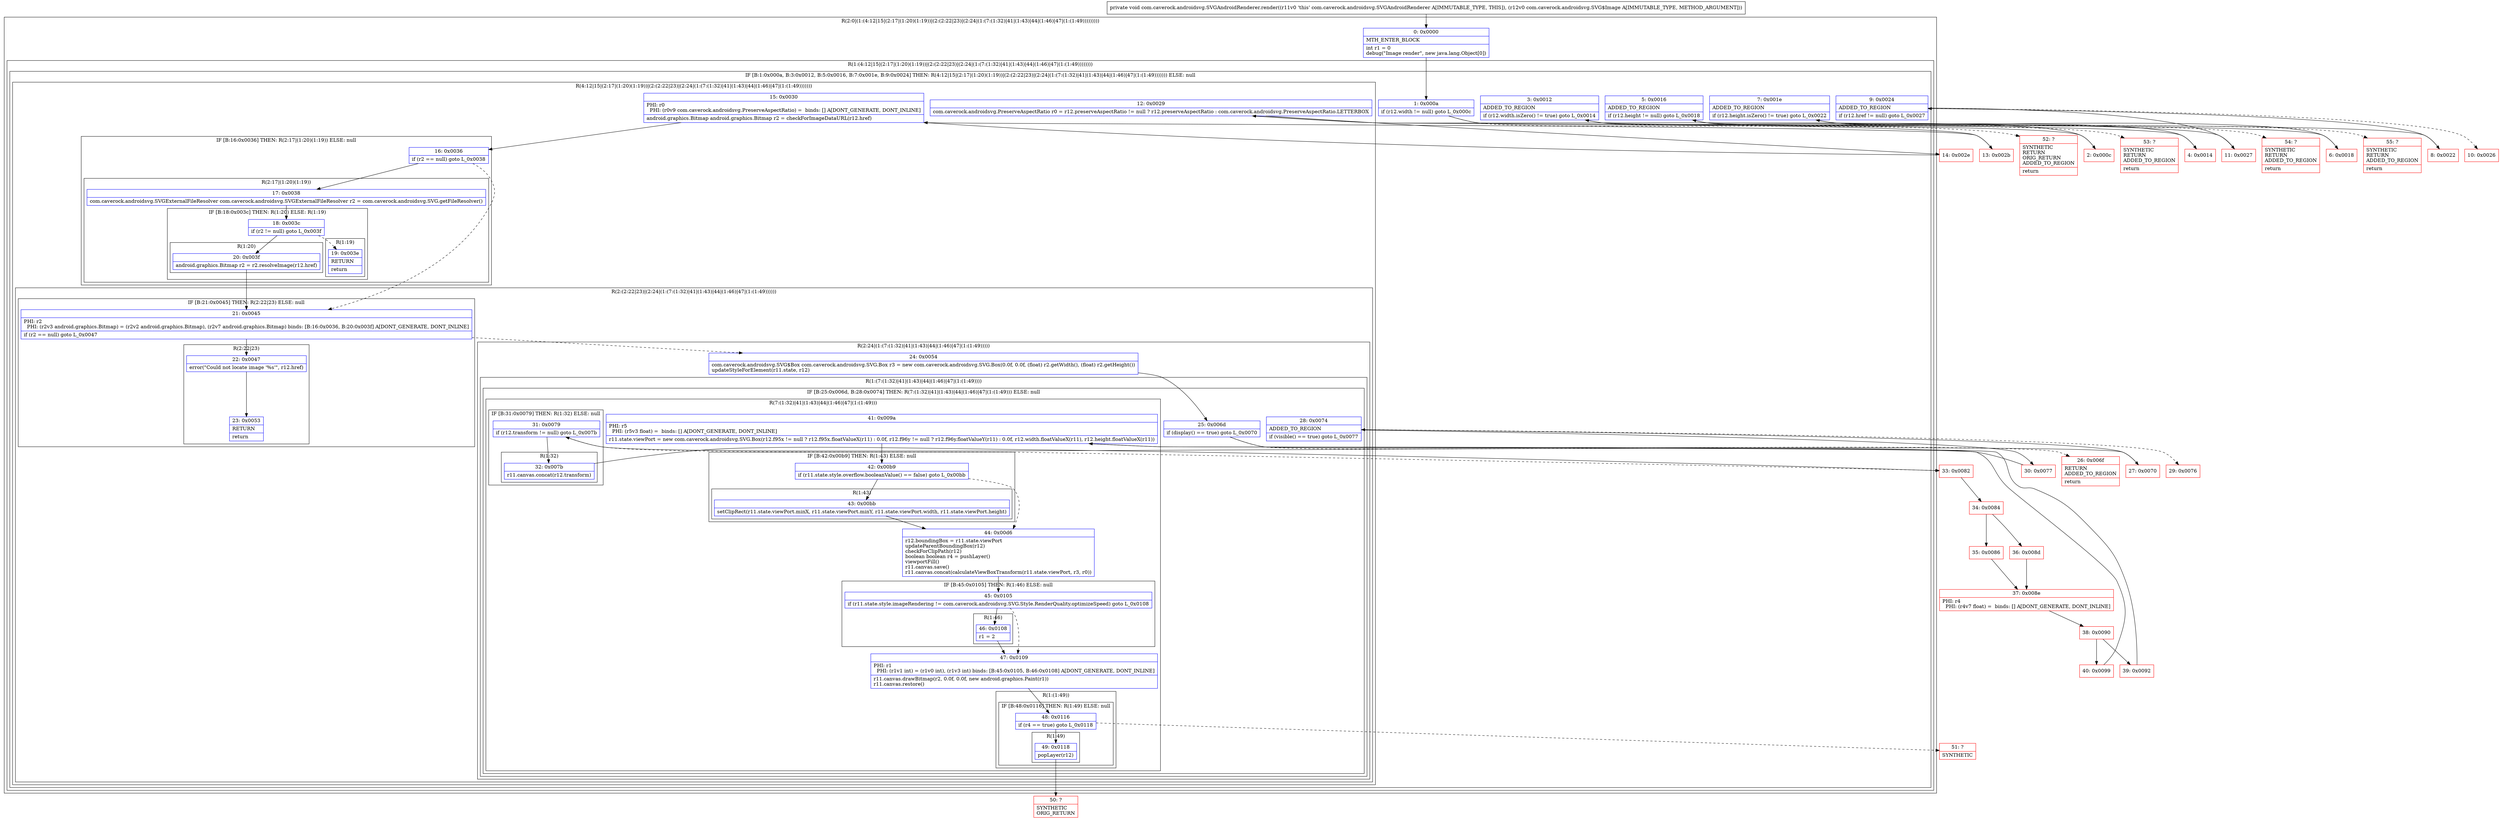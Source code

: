 digraph "CFG forcom.caverock.androidsvg.SVGAndroidRenderer.render(Lcom\/caverock\/androidsvg\/SVG$Image;)V" {
subgraph cluster_Region_696370045 {
label = "R(2:0|(1:(4:12|15|(2:17|(1:20)(1:19))|(2:(2:22|23)|(2:24|(1:(7:(1:32)|41|(1:43)|44|(1:46)|47|(1:(1:49)))))))))";
node [shape=record,color=blue];
Node_0 [shape=record,label="{0\:\ 0x0000|MTH_ENTER_BLOCK\l|int r1 = 0\ldebug(\"Image render\", new java.lang.Object[0])\l}"];
subgraph cluster_Region_851043126 {
label = "R(1:(4:12|15|(2:17|(1:20)(1:19))|(2:(2:22|23)|(2:24|(1:(7:(1:32)|41|(1:43)|44|(1:46)|47|(1:(1:49))))))))";
node [shape=record,color=blue];
subgraph cluster_IfRegion_739307390 {
label = "IF [B:1:0x000a, B:3:0x0012, B:5:0x0016, B:7:0x001e, B:9:0x0024] THEN: R(4:12|15|(2:17|(1:20)(1:19))|(2:(2:22|23)|(2:24|(1:(7:(1:32)|41|(1:43)|44|(1:46)|47|(1:(1:49))))))) ELSE: null";
node [shape=record,color=blue];
Node_1 [shape=record,label="{1\:\ 0x000a|if (r12.width != null) goto L_0x000c\l}"];
Node_3 [shape=record,label="{3\:\ 0x0012|ADDED_TO_REGION\l|if (r12.width.isZero() != true) goto L_0x0014\l}"];
Node_5 [shape=record,label="{5\:\ 0x0016|ADDED_TO_REGION\l|if (r12.height != null) goto L_0x0018\l}"];
Node_7 [shape=record,label="{7\:\ 0x001e|ADDED_TO_REGION\l|if (r12.height.isZero() != true) goto L_0x0022\l}"];
Node_9 [shape=record,label="{9\:\ 0x0024|ADDED_TO_REGION\l|if (r12.href != null) goto L_0x0027\l}"];
subgraph cluster_Region_399816476 {
label = "R(4:12|15|(2:17|(1:20)(1:19))|(2:(2:22|23)|(2:24|(1:(7:(1:32)|41|(1:43)|44|(1:46)|47|(1:(1:49)))))))";
node [shape=record,color=blue];
Node_12 [shape=record,label="{12\:\ 0x0029|com.caverock.androidsvg.PreserveAspectRatio r0 = r12.preserveAspectRatio != null ? r12.preserveAspectRatio : com.caverock.androidsvg.PreserveAspectRatio.LETTERBOX\l}"];
Node_15 [shape=record,label="{15\:\ 0x0030|PHI: r0 \l  PHI: (r0v9 com.caverock.androidsvg.PreserveAspectRatio) =  binds: [] A[DONT_GENERATE, DONT_INLINE]\l|android.graphics.Bitmap android.graphics.Bitmap r2 = checkForImageDataURL(r12.href)\l}"];
subgraph cluster_IfRegion_317506520 {
label = "IF [B:16:0x0036] THEN: R(2:17|(1:20)(1:19)) ELSE: null";
node [shape=record,color=blue];
Node_16 [shape=record,label="{16\:\ 0x0036|if (r2 == null) goto L_0x0038\l}"];
subgraph cluster_Region_430228134 {
label = "R(2:17|(1:20)(1:19))";
node [shape=record,color=blue];
Node_17 [shape=record,label="{17\:\ 0x0038|com.caverock.androidsvg.SVGExternalFileResolver com.caverock.androidsvg.SVGExternalFileResolver r2 = com.caverock.androidsvg.SVG.getFileResolver()\l}"];
subgraph cluster_IfRegion_2094425564 {
label = "IF [B:18:0x003c] THEN: R(1:20) ELSE: R(1:19)";
node [shape=record,color=blue];
Node_18 [shape=record,label="{18\:\ 0x003c|if (r2 != null) goto L_0x003f\l}"];
subgraph cluster_Region_820577456 {
label = "R(1:20)";
node [shape=record,color=blue];
Node_20 [shape=record,label="{20\:\ 0x003f|android.graphics.Bitmap r2 = r2.resolveImage(r12.href)\l}"];
}
subgraph cluster_Region_296738505 {
label = "R(1:19)";
node [shape=record,color=blue];
Node_19 [shape=record,label="{19\:\ 0x003e|RETURN\l|return\l}"];
}
}
}
}
subgraph cluster_Region_1693166156 {
label = "R(2:(2:22|23)|(2:24|(1:(7:(1:32)|41|(1:43)|44|(1:46)|47|(1:(1:49))))))";
node [shape=record,color=blue];
subgraph cluster_IfRegion_667442173 {
label = "IF [B:21:0x0045] THEN: R(2:22|23) ELSE: null";
node [shape=record,color=blue];
Node_21 [shape=record,label="{21\:\ 0x0045|PHI: r2 \l  PHI: (r2v3 android.graphics.Bitmap) = (r2v2 android.graphics.Bitmap), (r2v7 android.graphics.Bitmap) binds: [B:16:0x0036, B:20:0x003f] A[DONT_GENERATE, DONT_INLINE]\l|if (r2 == null) goto L_0x0047\l}"];
subgraph cluster_Region_422987188 {
label = "R(2:22|23)";
node [shape=record,color=blue];
Node_22 [shape=record,label="{22\:\ 0x0047|error(\"Could not locate image '%s'\", r12.href)\l}"];
Node_23 [shape=record,label="{23\:\ 0x0053|RETURN\l|return\l}"];
}
}
subgraph cluster_Region_353789007 {
label = "R(2:24|(1:(7:(1:32)|41|(1:43)|44|(1:46)|47|(1:(1:49)))))";
node [shape=record,color=blue];
Node_24 [shape=record,label="{24\:\ 0x0054|com.caverock.androidsvg.SVG$Box com.caverock.androidsvg.SVG.Box r3 = new com.caverock.androidsvg.SVG.Box(0.0f, 0.0f, (float) r2.getWidth(), (float) r2.getHeight())\lupdateStyleForElement(r11.state, r12)\l}"];
subgraph cluster_Region_854991603 {
label = "R(1:(7:(1:32)|41|(1:43)|44|(1:46)|47|(1:(1:49))))";
node [shape=record,color=blue];
subgraph cluster_IfRegion_1572924402 {
label = "IF [B:25:0x006d, B:28:0x0074] THEN: R(7:(1:32)|41|(1:43)|44|(1:46)|47|(1:(1:49))) ELSE: null";
node [shape=record,color=blue];
Node_25 [shape=record,label="{25\:\ 0x006d|if (display() == true) goto L_0x0070\l}"];
Node_28 [shape=record,label="{28\:\ 0x0074|ADDED_TO_REGION\l|if (visible() == true) goto L_0x0077\l}"];
subgraph cluster_Region_1166939123 {
label = "R(7:(1:32)|41|(1:43)|44|(1:46)|47|(1:(1:49)))";
node [shape=record,color=blue];
subgraph cluster_IfRegion_1690342348 {
label = "IF [B:31:0x0079] THEN: R(1:32) ELSE: null";
node [shape=record,color=blue];
Node_31 [shape=record,label="{31\:\ 0x0079|if (r12.transform != null) goto L_0x007b\l}"];
subgraph cluster_Region_1341157637 {
label = "R(1:32)";
node [shape=record,color=blue];
Node_32 [shape=record,label="{32\:\ 0x007b|r11.canvas.concat(r12.transform)\l}"];
}
}
Node_41 [shape=record,label="{41\:\ 0x009a|PHI: r5 \l  PHI: (r5v3 float) =  binds: [] A[DONT_GENERATE, DONT_INLINE]\l|r11.state.viewPort = new com.caverock.androidsvg.SVG.Box(r12.f95x != null ? r12.f95x.floatValueX(r11) : 0.0f, r12.f96y != null ? r12.f96y.floatValueY(r11) : 0.0f, r12.width.floatValueX(r11), r12.height.floatValueX(r11))\l}"];
subgraph cluster_IfRegion_1284649906 {
label = "IF [B:42:0x00b9] THEN: R(1:43) ELSE: null";
node [shape=record,color=blue];
Node_42 [shape=record,label="{42\:\ 0x00b9|if (r11.state.style.overflow.booleanValue() == false) goto L_0x00bb\l}"];
subgraph cluster_Region_374857385 {
label = "R(1:43)";
node [shape=record,color=blue];
Node_43 [shape=record,label="{43\:\ 0x00bb|setClipRect(r11.state.viewPort.minX, r11.state.viewPort.minY, r11.state.viewPort.width, r11.state.viewPort.height)\l}"];
}
}
Node_44 [shape=record,label="{44\:\ 0x00d6|r12.boundingBox = r11.state.viewPort\lupdateParentBoundingBox(r12)\lcheckForClipPath(r12)\lboolean boolean r4 = pushLayer()\lviewportFill()\lr11.canvas.save()\lr11.canvas.concat(calculateViewBoxTransform(r11.state.viewPort, r3, r0))\l}"];
subgraph cluster_IfRegion_1995010396 {
label = "IF [B:45:0x0105] THEN: R(1:46) ELSE: null";
node [shape=record,color=blue];
Node_45 [shape=record,label="{45\:\ 0x0105|if (r11.state.style.imageRendering != com.caverock.androidsvg.SVG.Style.RenderQuality.optimizeSpeed) goto L_0x0108\l}"];
subgraph cluster_Region_433548803 {
label = "R(1:46)";
node [shape=record,color=blue];
Node_46 [shape=record,label="{46\:\ 0x0108|r1 = 2\l}"];
}
}
Node_47 [shape=record,label="{47\:\ 0x0109|PHI: r1 \l  PHI: (r1v1 int) = (r1v0 int), (r1v3 int) binds: [B:45:0x0105, B:46:0x0108] A[DONT_GENERATE, DONT_INLINE]\l|r11.canvas.drawBitmap(r2, 0.0f, 0.0f, new android.graphics.Paint(r1))\lr11.canvas.restore()\l}"];
subgraph cluster_Region_987582173 {
label = "R(1:(1:49))";
node [shape=record,color=blue];
subgraph cluster_IfRegion_1830960857 {
label = "IF [B:48:0x0116] THEN: R(1:49) ELSE: null";
node [shape=record,color=blue];
Node_48 [shape=record,label="{48\:\ 0x0116|if (r4 == true) goto L_0x0118\l}"];
subgraph cluster_Region_1729099159 {
label = "R(1:49)";
node [shape=record,color=blue];
Node_49 [shape=record,label="{49\:\ 0x0118|popLayer(r12)\l}"];
}
}
}
}
}
}
}
}
}
}
}
}
Node_2 [shape=record,color=red,label="{2\:\ 0x000c}"];
Node_4 [shape=record,color=red,label="{4\:\ 0x0014}"];
Node_6 [shape=record,color=red,label="{6\:\ 0x0018}"];
Node_8 [shape=record,color=red,label="{8\:\ 0x0022}"];
Node_10 [shape=record,color=red,label="{10\:\ 0x0026}"];
Node_11 [shape=record,color=red,label="{11\:\ 0x0027}"];
Node_13 [shape=record,color=red,label="{13\:\ 0x002b}"];
Node_14 [shape=record,color=red,label="{14\:\ 0x002e}"];
Node_26 [shape=record,color=red,label="{26\:\ 0x006f|RETURN\lADDED_TO_REGION\l|return\l}"];
Node_27 [shape=record,color=red,label="{27\:\ 0x0070}"];
Node_29 [shape=record,color=red,label="{29\:\ 0x0076}"];
Node_30 [shape=record,color=red,label="{30\:\ 0x0077}"];
Node_33 [shape=record,color=red,label="{33\:\ 0x0082}"];
Node_34 [shape=record,color=red,label="{34\:\ 0x0084}"];
Node_35 [shape=record,color=red,label="{35\:\ 0x0086}"];
Node_36 [shape=record,color=red,label="{36\:\ 0x008d}"];
Node_37 [shape=record,color=red,label="{37\:\ 0x008e|PHI: r4 \l  PHI: (r4v7 float) =  binds: [] A[DONT_GENERATE, DONT_INLINE]\l}"];
Node_38 [shape=record,color=red,label="{38\:\ 0x0090}"];
Node_39 [shape=record,color=red,label="{39\:\ 0x0092}"];
Node_40 [shape=record,color=red,label="{40\:\ 0x0099}"];
Node_50 [shape=record,color=red,label="{50\:\ ?|SYNTHETIC\lORIG_RETURN\l}"];
Node_51 [shape=record,color=red,label="{51\:\ ?|SYNTHETIC\l}"];
Node_52 [shape=record,color=red,label="{52\:\ ?|SYNTHETIC\lRETURN\lORIG_RETURN\lADDED_TO_REGION\l|return\l}"];
Node_53 [shape=record,color=red,label="{53\:\ ?|SYNTHETIC\lRETURN\lADDED_TO_REGION\l|return\l}"];
Node_54 [shape=record,color=red,label="{54\:\ ?|SYNTHETIC\lRETURN\lADDED_TO_REGION\l|return\l}"];
Node_55 [shape=record,color=red,label="{55\:\ ?|SYNTHETIC\lRETURN\lADDED_TO_REGION\l|return\l}"];
MethodNode[shape=record,label="{private void com.caverock.androidsvg.SVGAndroidRenderer.render((r11v0 'this' com.caverock.androidsvg.SVGAndroidRenderer A[IMMUTABLE_TYPE, THIS]), (r12v0 com.caverock.androidsvg.SVG$Image A[IMMUTABLE_TYPE, METHOD_ARGUMENT])) }"];
MethodNode -> Node_0;
Node_0 -> Node_1;
Node_1 -> Node_2;
Node_1 -> Node_52[style=dashed];
Node_3 -> Node_4;
Node_3 -> Node_53[style=dashed];
Node_5 -> Node_6;
Node_5 -> Node_54[style=dashed];
Node_7 -> Node_8;
Node_7 -> Node_55[style=dashed];
Node_9 -> Node_10[style=dashed];
Node_9 -> Node_11;
Node_12 -> Node_13;
Node_12 -> Node_14;
Node_15 -> Node_16;
Node_16 -> Node_17;
Node_16 -> Node_21[style=dashed];
Node_17 -> Node_18;
Node_18 -> Node_19[style=dashed];
Node_18 -> Node_20;
Node_20 -> Node_21;
Node_21 -> Node_22;
Node_21 -> Node_24[style=dashed];
Node_22 -> Node_23;
Node_24 -> Node_25;
Node_25 -> Node_26[style=dashed];
Node_25 -> Node_27;
Node_28 -> Node_29[style=dashed];
Node_28 -> Node_30;
Node_31 -> Node_32;
Node_31 -> Node_33[style=dashed];
Node_32 -> Node_33;
Node_41 -> Node_42;
Node_42 -> Node_43;
Node_42 -> Node_44[style=dashed];
Node_43 -> Node_44;
Node_44 -> Node_45;
Node_45 -> Node_46;
Node_45 -> Node_47[style=dashed];
Node_46 -> Node_47;
Node_47 -> Node_48;
Node_48 -> Node_49;
Node_48 -> Node_51[style=dashed];
Node_49 -> Node_50;
Node_2 -> Node_3;
Node_4 -> Node_5;
Node_6 -> Node_7;
Node_8 -> Node_9;
Node_11 -> Node_12;
Node_13 -> Node_15;
Node_14 -> Node_15;
Node_27 -> Node_28;
Node_30 -> Node_31;
Node_33 -> Node_34;
Node_34 -> Node_35;
Node_34 -> Node_36;
Node_35 -> Node_37;
Node_36 -> Node_37;
Node_37 -> Node_38;
Node_38 -> Node_39;
Node_38 -> Node_40;
Node_39 -> Node_41;
Node_40 -> Node_41;
}


